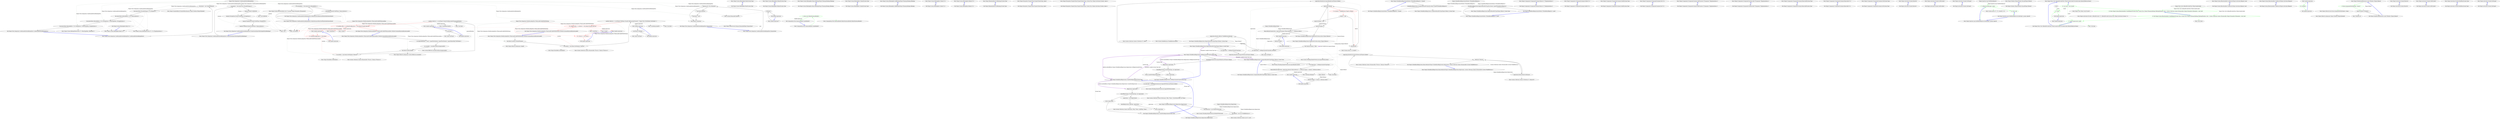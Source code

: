 digraph  {
n34 [label="Ninject.Tests.Integration.ConditionalAttributeBindingTests", span=""];
n0 [cluster="Ninject.Tests.Integration.ConditionalAttributeBindingTests.ConditionalAttributeBindingTests()", label="Entry Ninject.Tests.Integration.ConditionalAttributeBindingTests.ConditionalAttributeBindingTests()", span="75-75"];
n1 [cluster="Ninject.Tests.Integration.ConditionalAttributeBindingTests.ConditionalAttributeBindingTests()", label="this.kernel = new StandardKernel()", span="77-77"];
n2 [cluster="Ninject.Tests.Integration.ConditionalAttributeBindingTests.ConditionalAttributeBindingTests()", label="this.kernel.Bind<IVariableWeapon>().To<Hammer>()", span="78-78"];
n7 [cluster="Ninject.StandardKernel.StandardKernel(params Ninject.Modules.INinjectModule[])", label="Entry Ninject.StandardKernel.StandardKernel(params Ninject.Modules.INinjectModule[])", span="31-31"];
n3 [cluster="Ninject.Tests.Integration.ConditionalAttributeBindingTests.ConditionalAttributeBindingTests()", label="this.kernel.Bind<IAttackAbility>().To<UnknownAttack>()", span="79-79"];
n8 [cluster="Ninject.Syntax.IBindingRoot.Bind<T>()", label="Entry Ninject.Syntax.IBindingRoot.Bind<T>()", span="23-23"];
n9 [cluster="Ninject.Syntax.IBindingToSyntax<T1>.To<TImplementation>()", label="Entry Ninject.Syntax.IBindingToSyntax<T1>.To<TImplementation>()", span="31-31"];
n4 [cluster="Ninject.Tests.Integration.ConditionalAttributeBindingTests.ConditionalAttributeBindingTests()", label="this.kernel.Bind<IAttackAbility>().To<StrongAttack>().WhenTargetHas<StrongAttribute>()", span="80-80"];
n5 [cluster="Ninject.Tests.Integration.ConditionalAttributeBindingTests.ConditionalAttributeBindingTests()", label="this.kernel.Bind<IAttackAbility>().To<WeakAttack>().WhenTargetHas<WeakAttribute>()", span="81-81"];
n10 [cluster="Ninject.Syntax.IBindingWhenSyntax<T>.WhenTargetHas<TAttribute>()", label="Entry Ninject.Syntax.IBindingWhenSyntax<T>.WhenTargetHas<TAttribute>()", span="104-104"];
n6 [cluster="Ninject.Tests.Integration.ConditionalAttributeBindingTests.ConditionalAttributeBindingTests()", label="Exit Ninject.Tests.Integration.ConditionalAttributeBindingTests.ConditionalAttributeBindingTests()", span="75-75"];
n11 [cluster="Ninject.Tests.Integration.ConditionalAttributeBindingTests.DefaultInstanceIsResolvedWhenNoAttributesMatch()", label="Entry Ninject.Tests.Integration.ConditionalAttributeBindingTests.DefaultInstanceIsResolvedWhenNoAttributesMatch()", span="85-85"];
n12 [cluster="Ninject.Tests.Integration.ConditionalAttributeBindingTests.DefaultInstanceIsResolvedWhenNoAttributesMatch()", label="var attackAbility = this.kernel.Get<IAttackAbility>()", span="87-87"];
n13 [cluster="Ninject.Tests.Integration.ConditionalAttributeBindingTests.DefaultInstanceIsResolvedWhenNoAttributesMatch()", label="attackAbility.Should().BeOfType<UnknownAttack>()", span="88-88"];
n15 [cluster="Ninject.Syntax.IResolutionRoot.Get<T>(params Ninject.Parameters.IParameter[])", label="Entry Ninject.Syntax.IResolutionRoot.Get<T>(params Ninject.Parameters.IParameter[])", span="30-30"];
n14 [cluster="Ninject.Tests.Integration.ConditionalAttributeBindingTests.DefaultInstanceIsResolvedWhenNoAttributesMatch()", label="Exit Ninject.Tests.Integration.ConditionalAttributeBindingTests.DefaultInstanceIsResolvedWhenNoAttributesMatch()", span="85-85"];
n16 [cluster="Unk.Should", label="Entry Unk.Should", span=""];
n17 [cluster="Unk.>", label="Entry Unk.>", span=""];
n18 [cluster="Ninject.Tests.Integration.ConditionalAttributeBindingTests.PropertiesAreInjectMatchingAttributeBindings()", label="Entry Ninject.Tests.Integration.ConditionalAttributeBindingTests.PropertiesAreInjectMatchingAttributeBindings()", span="92-92"];
n19 [cluster="Ninject.Tests.Integration.ConditionalAttributeBindingTests.PropertiesAreInjectMatchingAttributeBindings()", label="var hammer = this.kernel.Get<IVariableWeapon>()", span="94-94"];
n20 [cluster="Ninject.Tests.Integration.ConditionalAttributeBindingTests.PropertiesAreInjectMatchingAttributeBindings()", label="hammer.Should().NotBeNull()", span="95-95"];
n21 [cluster="Ninject.Tests.Integration.ConditionalAttributeBindingTests.PropertiesAreInjectMatchingAttributeBindings()", label="hammer.StrongAttack.Should().BeOfType<StrongAttack>()", span="96-96"];
n22 [cluster="Ninject.Tests.Integration.ConditionalAttributeBindingTests.PropertiesAreInjectMatchingAttributeBindings()", label="hammer.WeakAttack.Should().BeOfType<WeakAttack>()", span="97-97"];
n23 [cluster="Ninject.Tests.Integration.ConditionalAttributeBindingTests.PropertiesAreInjectMatchingAttributeBindings()", label="hammer.WtfAttack.Should().BeOfType<UnknownAttack>()", span="98-98"];
n25 [cluster="Unk.NotBeNull", label="Entry Unk.NotBeNull", span=""];
n24 [cluster="Ninject.Tests.Integration.ConditionalAttributeBindingTests.PropertiesAreInjectMatchingAttributeBindings()", label="Exit Ninject.Tests.Integration.ConditionalAttributeBindingTests.PropertiesAreInjectMatchingAttributeBindings()", span="92-92"];
n26 [cluster="Ninject.Tests.Integration.ConditionalAttributeBindingTests.Dispose(bool)", label="Entry Ninject.Tests.Integration.ConditionalAttributeBindingTests.Dispose(bool)", span="101-101"];
n27 [cluster="Ninject.Tests.Integration.ConditionalAttributeBindingTests.Dispose(bool)", label="disposing && !this.IsDisposed", span="103-103"];
n30 [cluster="Ninject.Tests.Integration.ConditionalAttributeBindingTests.Dispose(bool)", label="base.Dispose( disposing )", span="108-108"];
n28 [cluster="Ninject.Tests.Integration.ConditionalAttributeBindingTests.Dispose(bool)", label="this.kernel.Dispose()", span="105-105"];
n29 [cluster="Ninject.Tests.Integration.ConditionalAttributeBindingTests.Dispose(bool)", label="this.kernel = null", span="106-106"];
n32 [cluster="System.IDisposable.Dispose()", label="Entry System.IDisposable.Dispose()", span="0-0"];
n31 [cluster="Ninject.Tests.Integration.ConditionalAttributeBindingTests.Dispose(bool)", label="Exit Ninject.Tests.Integration.ConditionalAttributeBindingTests.Dispose(bool)", span="101-101"];
n33 [cluster="Ninject.Infrastructure.Disposal.DisposableObject.Dispose(bool)", label="Entry Ninject.Infrastructure.Disposal.DisposableObject.Dispose(bool)", span="47-47"];
m0_1 [cluster="Ninject.Syntax.IBindingRoot.Bind<T>()", file="CachePruningTests.cs", label="Exit Ninject.Syntax.IBindingRoot.Bind<T>()", span="26-26"];
m0_2 [cluster="Ninject.Syntax.IBindingRoot.Bind(System.Type)", file="CachePruningTests.cs", label="Entry Ninject.Syntax.IBindingRoot.Bind(System.Type)", span="32-32"];
m0_3 [cluster="Ninject.Syntax.IBindingRoot.Bind(System.Type)", file="CachePruningTests.cs", label="Exit Ninject.Syntax.IBindingRoot.Bind(System.Type)", span="32-32"];
m0_10 [cluster="Ninject.Syntax.IBindingRoot.Rebind(System.Type)", file="CachePruningTests.cs", label="Entry Ninject.Syntax.IBindingRoot.Rebind(System.Type)", span="56-56"];
m0_11 [cluster="Ninject.Syntax.IBindingRoot.Rebind(System.Type)", file="CachePruningTests.cs", label="Exit Ninject.Syntax.IBindingRoot.Rebind(System.Type)", span="56-56"];
m0_14 [cluster="Ninject.Syntax.IBindingRoot.RemoveBinding(Ninject.Planning.Bindings.IBinding)", file="CachePruningTests.cs", label="Entry Ninject.Syntax.IBindingRoot.RemoveBinding(Ninject.Planning.Bindings.IBinding)", span="68-68"];
m0_15 [cluster="Ninject.Syntax.IBindingRoot.RemoveBinding(Ninject.Planning.Bindings.IBinding)", file="CachePruningTests.cs", label="Exit Ninject.Syntax.IBindingRoot.RemoveBinding(Ninject.Planning.Bindings.IBinding)", span="68-68"];
m0_6 [cluster="Ninject.Syntax.IBindingRoot.Unbind(System.Type)", file="CachePruningTests.cs", label="Entry Ninject.Syntax.IBindingRoot.Unbind(System.Type)", span="44-44"];
m0_7 [cluster="Ninject.Syntax.IBindingRoot.Unbind(System.Type)", file="CachePruningTests.cs", label="Exit Ninject.Syntax.IBindingRoot.Unbind(System.Type)", span="44-44"];
m0_12 [cluster="Ninject.Syntax.IBindingRoot.AddBinding(Ninject.Planning.Bindings.IBinding)", file="CachePruningTests.cs", label="Entry Ninject.Syntax.IBindingRoot.AddBinding(Ninject.Planning.Bindings.IBinding)", span="62-62"];
m0_13 [cluster="Ninject.Syntax.IBindingRoot.AddBinding(Ninject.Planning.Bindings.IBinding)", file="CachePruningTests.cs", label="Exit Ninject.Syntax.IBindingRoot.AddBinding(Ninject.Planning.Bindings.IBinding)", span="62-62"];
m0_4 [cluster="Ninject.Syntax.IBindingRoot.Unbind<T>()", file="CachePruningTests.cs", label="Entry Ninject.Syntax.IBindingRoot.Unbind<T>()", span="38-38"];
m0_5 [cluster="Ninject.Syntax.IBindingRoot.Unbind<T>()", file="CachePruningTests.cs", label="Exit Ninject.Syntax.IBindingRoot.Unbind<T>()", span="38-38"];
m0_8 [cluster="Ninject.Syntax.IBindingRoot.Rebind<T>()", file="CachePruningTests.cs", label="Entry Ninject.Syntax.IBindingRoot.Rebind<T>()", span="50-50"];
m0_9 [cluster="Ninject.Syntax.IBindingRoot.Rebind<T>()", file="CachePruningTests.cs", label="Exit Ninject.Syntax.IBindingRoot.Rebind<T>()", span="50-50"];
m1_0 [cluster="Ninject.IReadonlyKernel.GetBindings(System.Type)", file="CompiledModuleLoaderPlugin.cs", label="Entry Ninject.IReadonlyKernel.GetBindings(System.Type)", span="19-19"];
m1_1 [cluster="Ninject.IReadonlyKernel.GetBindings(System.Type)", file="CompiledModuleLoaderPlugin.cs", label="Exit Ninject.IReadonlyKernel.GetBindings(System.Type)", span="19-19"];
m2_0 [cluster="Ninject.Parameters.PropertyValue.PropertyValue(string, object)", file="ComponentContainer.cs", label="Entry Ninject.Parameters.PropertyValue.PropertyValue(string, object)", span="26-26"];
m2_1 [cluster="Ninject.Parameters.PropertyValue.PropertyValue(string, object)", file="ComponentContainer.cs", label="Exit Ninject.Parameters.PropertyValue.PropertyValue(string, object)", span="26-26"];
m2_2 [cluster="Ninject.Parameters.PropertyValue.PropertyValue(string, System.Func<Ninject.Activation.IContext, object>)", file="ComponentContainer.cs", label="Entry Ninject.Parameters.PropertyValue.PropertyValue(string, System.Func<Ninject.Activation.IContext, object>)", span="33-33"];
m2_3 [cluster="Ninject.Parameters.PropertyValue.PropertyValue(string, System.Func<Ninject.Activation.IContext, object>)", file="ComponentContainer.cs", label="Exit Ninject.Parameters.PropertyValue.PropertyValue(string, System.Func<Ninject.Activation.IContext, object>)", span="33-33"];
m4_8 [cluster="System.Collections.Generic.ICollection<T>.Add(T)", file="GlobalKernelRegistration.cs", label="Entry System.Collections.Generic.ICollection<T>.Add(T)", span="0-0"];
m4_66 [cluster="System.Collections.Generic.List<T>.List()", file="GlobalKernelRegistration.cs", label="Entry System.Collections.Generic.List<T>.List()", span="0-0"];
m4_30 [cluster="object.GetType()", file="GlobalKernelRegistration.cs", label="Entry object.GetType()", span="0-0"];
m4_36 [cluster="Ninject.GlobalKernelRegistration.RemoveKernels(Ninject.GlobalKernelRegistration.Registration, System.Collections.Generic.IEnumerable<System.WeakReference>)", file="GlobalKernelRegistration.cs", label="Entry Ninject.GlobalKernelRegistration.RemoveKernels(Ninject.GlobalKernelRegistration.Registration, System.Collections.Generic.IEnumerable<System.WeakReference>)", span="93-93"];
m4_37 [cluster="Ninject.GlobalKernelRegistration.RemoveKernels(Ninject.GlobalKernelRegistration.Registration, System.Collections.Generic.IEnumerable<System.WeakReference>)", file="GlobalKernelRegistration.cs", label="registration.KernelLock.AcquireWriterLock(Timeout.Infinite)", span="95-95"];
m4_38 [cluster="Ninject.GlobalKernelRegistration.RemoveKernels(Ninject.GlobalKernelRegistration.Registration, System.Collections.Generic.IEnumerable<System.WeakReference>)", file="GlobalKernelRegistration.cs", label="references.ToArray()", span="98-98"];
m4_39 [cluster="Ninject.GlobalKernelRegistration.RemoveKernels(Ninject.GlobalKernelRegistration.Registration, System.Collections.Generic.IEnumerable<System.WeakReference>)", file="GlobalKernelRegistration.cs", label="registration.Kernels.Remove(reference)", span="100-100"];
m4_40 [cluster="Ninject.GlobalKernelRegistration.RemoveKernels(Ninject.GlobalKernelRegistration.Registration, System.Collections.Generic.IEnumerable<System.WeakReference>)", file="GlobalKernelRegistration.cs", label="Exit Ninject.GlobalKernelRegistration.RemoveKernels(Ninject.GlobalKernelRegistration.Registration, System.Collections.Generic.IEnumerable<System.WeakReference>)", span="93-93"];
m4_0 [cluster="Ninject.GlobalKernelRegistration.RegisterKernelForType(Ninject.IKernel, System.Type)", file="GlobalKernelRegistration.cs", label="Entry Ninject.GlobalKernelRegistration.RegisterKernelForType(Ninject.IKernel, System.Type)", span="37-37"];
m4_1 [cluster="Ninject.GlobalKernelRegistration.RegisterKernelForType(Ninject.IKernel, System.Type)", file="GlobalKernelRegistration.cs", label="var registration = GetRegistrationForType(type)", span="39-39"];
m4_3 [cluster="Ninject.GlobalKernelRegistration.RegisterKernelForType(Ninject.IKernel, System.Type)", file="GlobalKernelRegistration.cs", label="registration.Kernels.Add(new WeakReference(kernel))", span="43-43"];
m4_2 [cluster="Ninject.GlobalKernelRegistration.RegisterKernelForType(Ninject.IKernel, System.Type)", file="GlobalKernelRegistration.cs", label="registration.KernelLock.AcquireWriterLock(Timeout.Infinite)", span="40-40"];
m4_4 [cluster="Ninject.GlobalKernelRegistration.RegisterKernelForType(Ninject.IKernel, System.Type)", file="GlobalKernelRegistration.cs", label="Exit Ninject.GlobalKernelRegistration.RegisterKernelForType(Ninject.IKernel, System.Type)", span="37-37"];
m4_50 [cluster="Ninject.GlobalKernelRegistration.CreateNewRegistration(System.Type)", file="GlobalKernelRegistration.cs", label="Entry Ninject.GlobalKernelRegistration.CreateNewRegistration(System.Type)", span="128-128"];
m4_51 [cluster="Ninject.GlobalKernelRegistration.CreateNewRegistration(System.Type)", file="GlobalKernelRegistration.cs", label="var lockCookie = kernelRegistrationsLock.UpgradeToWriterLock(Timeout.Infinite)", span="130-130"];
m4_53 [cluster="Ninject.GlobalKernelRegistration.CreateNewRegistration(System.Type)", file="GlobalKernelRegistration.cs", label="kernelRegistrations.TryGetValue(type, out registration)", span="134-134"];
m4_56 [cluster="Ninject.GlobalKernelRegistration.CreateNewRegistration(System.Type)", file="GlobalKernelRegistration.cs", label="kernelRegistrations.Add(type, registration)", span="140-140"];
m4_52 [cluster="Ninject.GlobalKernelRegistration.CreateNewRegistration(System.Type)", file="GlobalKernelRegistration.cs", label="Registration registration", span="133-133"];
m4_54 [cluster="Ninject.GlobalKernelRegistration.CreateNewRegistration(System.Type)", file="GlobalKernelRegistration.cs", label="return registration;", span="136-136"];
m4_55 [cluster="Ninject.GlobalKernelRegistration.CreateNewRegistration(System.Type)", file="GlobalKernelRegistration.cs", label="registration = new Registration()", span="139-139"];
m4_57 [cluster="Ninject.GlobalKernelRegistration.CreateNewRegistration(System.Type)", file="GlobalKernelRegistration.cs", label="return registration;", span="141-141"];
m4_58 [cluster="Ninject.GlobalKernelRegistration.CreateNewRegistration(System.Type)", file="GlobalKernelRegistration.cs", label="Exit Ninject.GlobalKernelRegistration.CreateNewRegistration(System.Type)", span="128-128"];
m4_31 [cluster="System.Threading.ReaderWriterLock.AcquireReaderLock(int)", file="GlobalKernelRegistration.cs", label="Entry System.Threading.ReaderWriterLock.AcquireReaderLock(int)", span="0-0"];
m4_9 [cluster="Ninject.GlobalKernelRegistration.UnregisterKernelForType(Ninject.IKernel, System.Type)", file="GlobalKernelRegistration.cs", label="Entry Ninject.GlobalKernelRegistration.UnregisterKernelForType(Ninject.IKernel, System.Type)", span="51-51"];
m4_10 [cluster="Ninject.GlobalKernelRegistration.UnregisterKernelForType(Ninject.IKernel, System.Type)", file="GlobalKernelRegistration.cs", label="var registration = GetRegistrationForType(type)", span="53-53"];
m4_11 [cluster="Ninject.GlobalKernelRegistration.UnregisterKernelForType(Ninject.IKernel, System.Type)", file="GlobalKernelRegistration.cs", label="RemoveKernels(registration, registration.Kernels.Where(reference => reference.Target == kernel || !reference.IsAlive))", span="54-54"];
m4_12 [cluster="Ninject.GlobalKernelRegistration.UnregisterKernelForType(Ninject.IKernel, System.Type)", file="GlobalKernelRegistration.cs", label="Exit Ninject.GlobalKernelRegistration.UnregisterKernelForType(Ninject.IKernel, System.Type)", span="51-51"];
m4_59 [cluster="System.Threading.ReaderWriterLock.UpgradeToWriterLock(int)", file="GlobalKernelRegistration.cs", label="Entry System.Threading.ReaderWriterLock.UpgradeToWriterLock(int)", span="0-0"];
m4_32 [cluster="System.Action<T>.Invoke(T)", file="GlobalKernelRegistration.cs", label="Entry System.Action<T>.Invoke(T)", span="0-0"];
m4_13 [cluster="Unk.Where", file="GlobalKernelRegistration.cs", label="Entry Unk.Where", span=""];
m4_60 [cluster="Ninject.GlobalKernelRegistration.Registration.Registration()", file="GlobalKernelRegistration.cs", label="Entry Ninject.GlobalKernelRegistration.Registration.Registration()", span="151-151"];
m4_62 [cluster="Ninject.GlobalKernelRegistration.Registration.Registration()", file="GlobalKernelRegistration.cs", label="this.KernelLock = new ReaderWriterLock()", span="153-153"];
m4_63 [cluster="Ninject.GlobalKernelRegistration.Registration.Registration()", file="GlobalKernelRegistration.cs", label="this.Kernels = new List<WeakReference>()", span="154-154"];
m4_64 [cluster="Ninject.GlobalKernelRegistration.Registration.Registration()", file="GlobalKernelRegistration.cs", label="Exit Ninject.GlobalKernelRegistration.Registration.Registration()", span="151-151"];
m4_14 [cluster="Unk.RemoveKernels", file="GlobalKernelRegistration.cs", label="Entry Unk.RemoveKernels", span=""];
m4_5 [cluster="Ninject.GlobalKernelRegistration.GetRegistrationForType(System.Type)", file="GlobalKernelRegistration.cs", label="Entry Ninject.GlobalKernelRegistration.GetRegistrationForType(System.Type)", span="109-109"];
m4_43 [cluster="Ninject.GlobalKernelRegistration.GetRegistrationForType(System.Type)", file="GlobalKernelRegistration.cs", label="kernelRegistrationsLock.AcquireReaderLock(Timeout.Infinite)", span="111-111"];
m4_45 [cluster="Ninject.GlobalKernelRegistration.GetRegistrationForType(System.Type)", file="GlobalKernelRegistration.cs", label="kernelRegistrations.TryGetValue(type, out registration)", span="115-115"];
m4_47 [cluster="Ninject.GlobalKernelRegistration.GetRegistrationForType(System.Type)", file="GlobalKernelRegistration.cs", label="return CreateNewRegistration(type);", span="120-120"];
m4_44 [cluster="Ninject.GlobalKernelRegistration.GetRegistrationForType(System.Type)", file="GlobalKernelRegistration.cs", label="Registration registration", span="114-114"];
m4_46 [cluster="Ninject.GlobalKernelRegistration.GetRegistrationForType(System.Type)", file="GlobalKernelRegistration.cs", label="return registration;", span="117-117"];
m4_48 [cluster="Ninject.GlobalKernelRegistration.GetRegistrationForType(System.Type)", file="GlobalKernelRegistration.cs", label="Exit Ninject.GlobalKernelRegistration.GetRegistrationForType(System.Type)", span="109-109"];
m4_33 [cluster="lambda expression", file="GlobalKernelRegistration.cs", label="Entry lambda expression", span="89-89"];
m4_16 [cluster="lambda expression", file="GlobalKernelRegistration.cs", label="reference.Target == kernel || !reference.IsAlive", span="54-54"];
m4_15 [cluster="lambda expression", file="GlobalKernelRegistration.cs", label="Entry lambda expression", span="54-54"];
m4_17 [cluster="lambda expression", file="GlobalKernelRegistration.cs", label="Exit lambda expression", span="54-54"];
m4_34 [cluster="lambda expression", file="GlobalKernelRegistration.cs", label="!reference.IsAlive", span="89-89"];
m4_35 [cluster="lambda expression", file="GlobalKernelRegistration.cs", label="Exit lambda expression", span="89-89"];
m4_49 [cluster="System.Collections.Generic.IDictionary<TKey, TValue>.TryGetValue(TKey, out TValue)", file="GlobalKernelRegistration.cs", label="Entry System.Collections.Generic.IDictionary<TKey, TValue>.TryGetValue(TKey, out TValue)", span="0-0"];
m4_42 [cluster="System.Collections.Generic.ICollection<T>.Remove(T)", file="GlobalKernelRegistration.cs", label="Entry System.Collections.Generic.ICollection<T>.Remove(T)", span="0-0"];
m4_7 [cluster="System.WeakReference.WeakReference(object)", file="GlobalKernelRegistration.cs", label="Entry System.WeakReference.WeakReference(object)", span="0-0"];
m4_65 [cluster="System.Threading.ReaderWriterLock.ReaderWriterLock()", file="GlobalKernelRegistration.cs", label="Entry System.Threading.ReaderWriterLock.ReaderWriterLock()", span="0-0"];
m4_18 [cluster="Ninject.GlobalKernelRegistration.MapKernels(System.Action<Ninject.IKernel>)", file="GlobalKernelRegistration.cs", label="Entry Ninject.GlobalKernelRegistration.MapKernels(System.Action<Ninject.IKernel>)", span="61-61"];
m4_19 [cluster="Ninject.GlobalKernelRegistration.MapKernels(System.Action<Ninject.IKernel>)", file="GlobalKernelRegistration.cs", label="bool requiresCleanup = false", span="63-63"];
m4_25 [cluster="Ninject.GlobalKernelRegistration.MapKernels(System.Action<Ninject.IKernel>)", file="GlobalKernelRegistration.cs", label="action(kernel)", span="74-74"];
m4_20 [cluster="Ninject.GlobalKernelRegistration.MapKernels(System.Action<Ninject.IKernel>)", file="GlobalKernelRegistration.cs", label="var registration = GetRegistrationForType(this.GetType())", span="64-64"];
m4_27 [cluster="Ninject.GlobalKernelRegistration.MapKernels(System.Action<Ninject.IKernel>)", file="GlobalKernelRegistration.cs", label=requiresCleanup, span="87-87"];
m4_21 [cluster="Ninject.GlobalKernelRegistration.MapKernels(System.Action<Ninject.IKernel>)", file="GlobalKernelRegistration.cs", label="registration.KernelLock.AcquireReaderLock(Timeout.Infinite)", span="65-65"];
m4_22 [cluster="Ninject.GlobalKernelRegistration.MapKernels(System.Action<Ninject.IKernel>)", file="GlobalKernelRegistration.cs", label="registration.Kernels", span="69-69"];
m4_28 [cluster="Ninject.GlobalKernelRegistration.MapKernels(System.Action<Ninject.IKernel>)", file="GlobalKernelRegistration.cs", label="RemoveKernels(registration, registration.Kernels.Where(reference => !reference.IsAlive))", span="89-89"];
m4_23 [cluster="Ninject.GlobalKernelRegistration.MapKernels(System.Action<Ninject.IKernel>)", color=red, community=0, file="GlobalKernelRegistration.cs", label="6: var kernel = weakReference.Target as IKernel", span="71-71"];
m4_24 [cluster="Ninject.GlobalKernelRegistration.MapKernels(System.Action<Ninject.IKernel>)", file="GlobalKernelRegistration.cs", label="kernel != null", span="72-72"];
m4_26 [cluster="Ninject.GlobalKernelRegistration.MapKernels(System.Action<Ninject.IKernel>)", file="GlobalKernelRegistration.cs", label="requiresCleanup = true", span="78-78"];
m4_29 [cluster="Ninject.GlobalKernelRegistration.MapKernels(System.Action<Ninject.IKernel>)", file="GlobalKernelRegistration.cs", label="Exit Ninject.GlobalKernelRegistration.MapKernels(System.Action<Ninject.IKernel>)", span="61-61"];
m4_61 [cluster="System.Collections.Generic.IDictionary<TKey, TValue>.Add(TKey, TValue)", file="GlobalKernelRegistration.cs", label="Entry System.Collections.Generic.IDictionary<TKey, TValue>.Add(TKey, TValue)", span="0-0"];
m4_41 [cluster="System.Collections.Generic.IEnumerable<TSource>.ToArray<TSource>()", file="GlobalKernelRegistration.cs", label="Entry System.Collections.Generic.IEnumerable<TSource>.ToArray<TSource>()", span="0-0"];
m4_6 [cluster="System.Threading.ReaderWriterLock.AcquireWriterLock(int)", file="GlobalKernelRegistration.cs", label="Entry System.Threading.ReaderWriterLock.AcquireWriterLock(int)", span="0-0"];
m4_67 [file="GlobalKernelRegistration.cs", label="Ninject.IKernel", span=""];
m4_68 [file="GlobalKernelRegistration.cs", label="Ninject.GlobalKernelRegistration", span=""];
m4_69 [file="GlobalKernelRegistration.cs", label="Ninject.GlobalKernelRegistration.Registration", span=""];
m5_4 [cluster="Ninject.GlobalKernelRegistrationModule<TGlobalKernelRegistry>.Unload()", file="GlobalKernelRegistrationModule.cs", label="Entry Ninject.GlobalKernelRegistrationModule<TGlobalKernelRegistry>.Unload()", span="45-45"];
m5_5 [cluster="Ninject.GlobalKernelRegistrationModule<TGlobalKernelRegistry>.Unload()", file="GlobalKernelRegistrationModule.cs", label="GlobalKernelRegistration.UnregisterKernelForType(this.Kernel, typeof(TGlobalKernelRegistry))", span="47-47"];
m5_6 [cluster="Ninject.GlobalKernelRegistrationModule<TGlobalKernelRegistry>.Unload()", file="GlobalKernelRegistrationModule.cs", label="Exit Ninject.GlobalKernelRegistrationModule<TGlobalKernelRegistry>.Unload()", span="45-45"];
m5_3 [cluster="Ninject.GlobalKernelRegistration.RegisterKernelForType(Ninject.IKernel, System.Type)", file="GlobalKernelRegistrationModule.cs", label="Entry Ninject.GlobalKernelRegistration.RegisterKernelForType(Ninject.IKernel, System.Type)", span="37-37"];
m5_7 [cluster="Ninject.GlobalKernelRegistration.UnregisterKernelForType(Ninject.IKernel, System.Type)", file="GlobalKernelRegistrationModule.cs", label="Entry Ninject.GlobalKernelRegistration.UnregisterKernelForType(Ninject.IKernel, System.Type)", span="51-51"];
m5_0 [cluster="Ninject.GlobalKernelRegistrationModule<TGlobalKernelRegistry>.Load()", file="GlobalKernelRegistrationModule.cs", label="Entry Ninject.GlobalKernelRegistrationModule<TGlobalKernelRegistry>.Load()", span="37-37"];
m5_1 [cluster="Ninject.GlobalKernelRegistrationModule<TGlobalKernelRegistry>.Load()", file="GlobalKernelRegistrationModule.cs", label="GlobalKernelRegistration.RegisterKernelForType(this.Kernel, typeof(TGlobalKernelRegistry))", span="39-39"];
m5_2 [cluster="Ninject.GlobalKernelRegistrationModule<TGlobalKernelRegistry>.Load()", file="GlobalKernelRegistrationModule.cs", label="Exit Ninject.GlobalKernelRegistrationModule<TGlobalKernelRegistry>.Load()", span="37-37"];
m5_8 [file="GlobalKernelRegistrationModule.cs", label="Ninject.GlobalKernelRegistrationModule<TGlobalKernelRegistry>", span=""];
m6_6 [cluster="Ninject.Components.IComponentContainer.Remove<T, TImplementation>()", file="IComponentContainer.cs", label="Entry Ninject.Components.IComponentContainer.Remove<T, TImplementation>()", span="52-52"];
m6_7 [cluster="Ninject.Components.IComponentContainer.Remove<T, TImplementation>()", file="IComponentContainer.cs", label="Exit Ninject.Components.IComponentContainer.Remove<T, TImplementation>()", span="52-52"];
m6_10 [cluster="Ninject.Components.IComponentContainer.GetAll<T>()", file="IComponentContainer.cs", label="Entry Ninject.Components.IComponentContainer.GetAll<T>()", span="66-66"];
m6_11 [cluster="Ninject.Components.IComponentContainer.GetAll<T>()", file="IComponentContainer.cs", label="Exit Ninject.Components.IComponentContainer.GetAll<T>()", span="66-66"];
m6_14 [cluster="Ninject.Components.IComponentContainer.GetAll(System.Type)", file="IComponentContainer.cs", label="Entry Ninject.Components.IComponentContainer.GetAll(System.Type)", span="80-80"];
m6_15 [cluster="Ninject.Components.IComponentContainer.GetAll(System.Type)", file="IComponentContainer.cs", label="Exit Ninject.Components.IComponentContainer.GetAll(System.Type)", span="80-80"];
m6_8 [cluster="Ninject.Components.IComponentContainer.Get<T>()", file="IComponentContainer.cs", label="Entry Ninject.Components.IComponentContainer.Get<T>()", span="59-59"];
m6_9 [cluster="Ninject.Components.IComponentContainer.Get<T>()", file="IComponentContainer.cs", label="Exit Ninject.Components.IComponentContainer.Get<T>()", span="59-59"];
m6_16 [cluster="Ninject.Components.IComponentContainer.AddTransient<TComponent, TImplementation>()", file="IComponentContainer.cs", label="Entry Ninject.Components.IComponentContainer.AddTransient<TComponent, TImplementation>()", span="87-87"];
m6_17 [cluster="Ninject.Components.IComponentContainer.AddTransient<TComponent, TImplementation>()", file="IComponentContainer.cs", label="Exit Ninject.Components.IComponentContainer.AddTransient<TComponent, TImplementation>()", span="87-87"];
m6_0 [cluster="Ninject.Components.IComponentContainer.Add<TComponent, TImplementation>()", file="IComponentContainer.cs", label="Entry Ninject.Components.IComponentContainer.Add<TComponent, TImplementation>()", span="31-31"];
m6_1 [cluster="Ninject.Components.IComponentContainer.Add<TComponent, TImplementation>()", file="IComponentContainer.cs", label="Exit Ninject.Components.IComponentContainer.Add<TComponent, TImplementation>()", span="31-31"];
m6_4 [cluster="Ninject.Components.IComponentContainer.RemoveAll(System.Type)", file="IComponentContainer.cs", label="Entry Ninject.Components.IComponentContainer.RemoveAll(System.Type)", span="45-45"];
m6_5 [cluster="Ninject.Components.IComponentContainer.RemoveAll(System.Type)", file="IComponentContainer.cs", label="Exit Ninject.Components.IComponentContainer.RemoveAll(System.Type)", span="45-45"];
m6_2 [cluster="Ninject.Components.IComponentContainer.RemoveAll<T>()", file="IComponentContainer.cs", label="Entry Ninject.Components.IComponentContainer.RemoveAll<T>()", span="39-39"];
m6_3 [cluster="Ninject.Components.IComponentContainer.RemoveAll<T>()", file="IComponentContainer.cs", label="Exit Ninject.Components.IComponentContainer.RemoveAll<T>()", span="39-39"];
m6_12 [cluster="Ninject.Components.IComponentContainer.Get(System.Type)", file="IComponentContainer.cs", label="Entry Ninject.Components.IComponentContainer.Get(System.Type)", span="73-73"];
m6_13 [cluster="Ninject.Components.IComponentContainer.Get(System.Type)", file="IComponentContainer.cs", label="Exit Ninject.Components.IComponentContainer.Get(System.Type)", span="73-73"];
m7_4 [cluster="Ninject.Activation.IContext.Resolve()", file="IContext.cs", label="Entry Ninject.Activation.IContext.Resolve()", span="75-75"];
m7_5 [cluster="Ninject.Activation.IContext.Resolve()", file="IContext.cs", label="Exit Ninject.Activation.IContext.Resolve()", span="75-75"];
m7_0 [cluster="Ninject.Activation.IContext.GetProvider()", file="IContext.cs", label="Entry Ninject.Activation.IContext.GetProvider()", span="63-63"];
m7_1 [cluster="Ninject.Activation.IContext.GetProvider()", file="IContext.cs", label="Exit Ninject.Activation.IContext.GetProvider()", span="63-63"];
m7_2 [cluster="Ninject.Activation.IContext.GetScope()", file="IContext.cs", label="Entry Ninject.Activation.IContext.GetScope()", span="69-69"];
m7_3 [cluster="Ninject.Activation.IContext.GetScope()", file="IContext.cs", label="Exit Ninject.Activation.IContext.GetScope()", span="69-69"];
m12_6 [cluster="System.Action<T1, T2>.Invoke(T1, T2)", file="INinjectModule.cs", label="Entry System.Action<T1, T2>.Invoke(T1, T2)", span="0-0"];
m12_0 [cluster="Ninject.Modules.INinjectModule.OnLoad(Ninject.IKernel)", file="INinjectModule.cs", label="Entry Ninject.Modules.INinjectModule.OnLoad(Ninject.IKernel)", span="31-31"];
m12_1 [cluster="Ninject.Modules.INinjectModule.OnLoad(Ninject.IKernel)", file="INinjectModule.cs", label="Exit Ninject.Modules.INinjectModule.OnLoad(Ninject.IKernel)", span="31-31"];
m12_2 [cluster="Ninject.Injection.Linq.VoidMethodInjector.Invoke(object, params object[])", file="INinjectModule.cs", label="Entry Ninject.Injection.Linq.VoidMethodInjector.Invoke(object, params object[])", span="40-40"];
m12_3 [cluster="Ninject.Injection.Linq.VoidMethodInjector.Invoke(object, params object[])", color=green, community=0, file="INinjectModule.cs", label="17: Callback.Invoke(target, values)", span="42-42"];
m12_4 [cluster="Ninject.Injection.Linq.VoidMethodInjector.Invoke(object, params object[])", color=green, community=0, file="INinjectModule.cs", label="23: return null;", span="43-43"];
m12_5 [cluster="Ninject.Injection.Linq.VoidMethodInjector.Invoke(object, params object[])", file="INinjectModule.cs", label="Exit Ninject.Injection.Linq.VoidMethodInjector.Invoke(object, params object[])", span="40-40"];
m12_7 [file="INinjectModule.cs", label="Ninject.Injection.Linq.VoidMethodInjector", span=""];
m14_4 [cluster="Ninject.Tests.Unit.CallbackProviderTests.WhenCreateIsCalled.ProviderInvokesCallbackToRetrieveValue()", file="IResolutionRoot.cs", label="Entry Ninject.Tests.Unit.CallbackProviderTests.WhenCreateIsCalled.ProviderInvokesCallbackToRetrieveValue()", span="23-23"];
m14_5 [cluster="Ninject.Tests.Unit.CallbackProviderTests.WhenCreateIsCalled.ProviderInvokesCallbackToRetrieveValue()", color=green, community=0, file="IResolutionRoot.cs", label="15: var sword = new Sword()", span="25-25"];
m14_8 [cluster="Ninject.Tests.Unit.CallbackProviderTests.WhenCreateIsCalled.ProviderInvokesCallbackToRetrieveValue()", color=green, community=0, file="IResolutionRoot.cs", label="12: Assert.Same(sword, result)", span="28-28"];
m14_9 [cluster="Ninject.Tests.Unit.CallbackProviderTests.WhenCreateIsCalled.ProviderInvokesCallbackToRetrieveValue()", file="IResolutionRoot.cs", label="Exit Ninject.Tests.Unit.CallbackProviderTests.WhenCreateIsCalled.ProviderInvokesCallbackToRetrieveValue()", span="23-23"];
m14_2 [cluster="Ninject.Syntax.IResolutionRoot.CanResolve(Ninject.Activation.IRequest, bool)", file="IResolutionRoot.cs", label="Entry Ninject.Syntax.IResolutionRoot.CanResolve(Ninject.Activation.IRequest, bool)", span="39-39"];
m14_3 [cluster="Ninject.Syntax.IResolutionRoot.CanResolve(Ninject.Activation.IRequest, bool)", file="IResolutionRoot.cs", label="Exit Ninject.Syntax.IResolutionRoot.CanResolve(Ninject.Activation.IRequest, bool)", span="39-39"];
m14_6 [cluster="Ninject.Syntax.IResolutionRoot.CreateRequest(System.Type, System.Func<Ninject.Planning.Bindings.IBindingMetadata, bool>, System.Collections.Generic.IEnumerable<Ninject.Parameters.IParameter>, bool, bool)", color=green, community=0, file="IResolutionRoot.cs", label="10: Entry Ninject.Syntax.IResolutionRoot.CreateRequest(System.Type, System.Func<Ninject.Planning.Bindings.IBindingMetadata, bool>, System.Collections.Generic.IEnumerable<Ninject.Parameters.IParameter>, bool, bool)", span="58-58"];
m14_7 [cluster="Ninject.Syntax.IResolutionRoot.CreateRequest(System.Type, System.Func<Ninject.Planning.Bindings.IBindingMetadata, bool>, System.Collections.Generic.IEnumerable<Ninject.Parameters.IParameter>, bool, bool)", color=green, community=0, file="IResolutionRoot.cs", label="10: Exit Ninject.Syntax.IResolutionRoot.CreateRequest(System.Type, System.Func<Ninject.Planning.Bindings.IBindingMetadata, bool>, System.Collections.Generic.IEnumerable<Ninject.Parameters.IParameter>, bool, bool)", span="58-58"];
m14_13 [cluster="Unk.Same", file="IResolutionRoot.cs", label="Entry Unk.Same", span=""];
m14_0 [cluster="Ninject.Syntax.IResolutionRoot.CanResolve(Ninject.Activation.IRequest)", file="IResolutionRoot.cs", label="Entry Ninject.Syntax.IResolutionRoot.CanResolve(Ninject.Activation.IRequest)", span="29-29"];
m14_1 [cluster="Ninject.Syntax.IResolutionRoot.CanResolve(Ninject.Activation.IRequest)", file="IResolutionRoot.cs", label="Exit Ninject.Syntax.IResolutionRoot.CanResolve(Ninject.Activation.IRequest)", span="29-29"];
m14_12 [cluster="Unk.Create", file="IResolutionRoot.cs", label="Entry Unk.Create", span=""];
m14_11 [cluster="Ninject.Activation.Providers.CallbackProvider<T>.CallbackProvider(System.Func<Ninject.Activation.IContext, T>)", file="IResolutionRoot.cs", label="Entry Ninject.Activation.Providers.CallbackProvider<T>.CallbackProvider(System.Func<Ninject.Activation.IContext, T>)", span="37-37"];
m14_14 [cluster="lambda expression", file="IResolutionRoot.cs", label="Entry lambda expression", span="26-26"];
m14_15 [cluster="lambda expression", color=green, community=0, file="IResolutionRoot.cs", label="12: sword", span="26-26"];
m14_16 [cluster="lambda expression", file="IResolutionRoot.cs", label="Exit lambda expression", span="26-26"];
m14_10 [cluster="Ninject.Tests.Fakes.Sword.Sword()", file="IResolutionRoot.cs", label="Entry Ninject.Tests.Fakes.Sword.Sword()", span="4-4"];
m14_18 [file="IResolutionRoot.cs", label="Ninject.Tests.Unit.CallbackProviderTests.WhenCreateIsCalled", span=""];
m14_19 [file="IResolutionRoot.cs", label=sword, span=""];
m16_3 [cluster="lambda expression", file="ModuleLoader.cs", label="Entry lambda expression", span="29-29"];
m16_4 [cluster="lambda expression", color=green, community=0, file="ModuleLoader.cs", label="20: ctx.Kernel", span="29-29"];
m16_5 [cluster="lambda expression", file="ModuleLoader.cs", label="Exit lambda expression", span="29-29"];
m17_0 [cluster="Ninject.ModuleLoadExtensions.Load<TModule>(Ninject.IKernel)", file="ModuleLoadExtensions.cs", label="Entry Ninject.ModuleLoadExtensions.Load<TModule>(Ninject.IKernel)", span="28-28"];
m17_1 [cluster="Ninject.ModuleLoadExtensions.Load<TModule>(Ninject.IKernel)", color=green, community=0, file="ModuleLoadExtensions.cs", label="6: Ensure.ArgumentNotNull(kernel, ''kernel'')", span="31-31"];
m17_2 [cluster="Ninject.ModuleLoadExtensions.Load<TModule>(Ninject.IKernel)", file="ModuleLoadExtensions.cs", label="kernel.Load(new TModule())", span="32-32"];
m17_3 [cluster="Ninject.ModuleLoadExtensions.Load<TModule>(Ninject.IKernel)", file="ModuleLoadExtensions.cs", label="Exit Ninject.ModuleLoadExtensions.Load<TModule>(Ninject.IKernel)", span="28-28"];
m17_4 [cluster="Ninject.Infrastructure.Ensure.ArgumentNotNull(object, string)", file="ModuleLoadExtensions.cs", label="Entry Ninject.Infrastructure.Ensure.ArgumentNotNull(object, string)", span="17-17"];
m17_6 [cluster="Ninject.IKernel.Load(params Ninject.Modules.INinjectModule[])", file="ModuleLoadExtensions.cs", label="Entry Ninject.IKernel.Load(params Ninject.Modules.INinjectModule[])", span="40-40"];
m17_5 [cluster="TModule.cstr", file="ModuleLoadExtensions.cs", label="Entry TModule.cstr", span=""];
m18_4 [cluster="Ninject.Activation.IContext.Resolve()", file="NinjectModule.cs", label="Entry Ninject.Activation.IContext.Resolve()", span="87-87"];
m18_5 [cluster="Ninject.Activation.IContext.Resolve()", file="NinjectModule.cs", label="Exit Ninject.Activation.IContext.Resolve()", span="87-87"];
m18_0 [cluster="Ninject.Activation.IContext.GetProvider()", file="NinjectModule.cs", label="Entry Ninject.Activation.IContext.GetProvider()", span="75-75"];
m18_1 [cluster="Ninject.Activation.IContext.GetProvider()", file="NinjectModule.cs", label="Exit Ninject.Activation.IContext.GetProvider()", span="75-75"];
m18_6 [cluster="Ninject.Activation.IContext.BuildPlan(System.Type)", file="NinjectModule.cs", label="Entry Ninject.Activation.IContext.BuildPlan(System.Type)", span="93-93"];
m18_7 [cluster="Ninject.Activation.IContext.BuildPlan(System.Type)", file="NinjectModule.cs", label="Exit Ninject.Activation.IContext.BuildPlan(System.Type)", span="93-93"];
m18_2 [cluster="Ninject.Activation.IContext.GetScope()", file="NinjectModule.cs", label="Entry Ninject.Activation.IContext.GetScope()", span="81-81"];
m18_3 [cluster="Ninject.Activation.IContext.GetScope()", file="NinjectModule.cs", label="Exit Ninject.Activation.IContext.GetScope()", span="81-81"];
m22_3 [cluster="CommandLine.Text.SentenceBuilder.DefaultSentenceBuilder.DefaultSentenceBuilder()", file="StandardKernel.cs", label="Entry CommandLine.Text.SentenceBuilder.DefaultSentenceBuilder.DefaultSentenceBuilder()", span="65-65"];
m22_0 [cluster="CommandLine.Text.SentenceBuilder.CreateDefault()", file="StandardKernel.cs", label="Entry CommandLine.Text.SentenceBuilder.CreateDefault()", span="21-21"];
m22_1 [cluster="CommandLine.Text.SentenceBuilder.CreateDefault()", color=green, community=0, file="StandardKernel.cs", label="2: return new DefaultSentenceBuilder();", span="23-23"];
m22_2 [cluster="CommandLine.Text.SentenceBuilder.CreateDefault()", file="StandardKernel.cs", label="Exit CommandLine.Text.SentenceBuilder.CreateDefault()", span="21-21"];
m22_4 [cluster="lambda expression", file="StandardKernel.cs", label="Entry lambda expression", span="27-27"];
m22_5 [cluster="lambda expression", file="StandardKernel.cs", label="x.Dispose()", span="27-27"];
m22_6 [cluster="lambda expression", file="StandardKernel.cs", label="Exit lambda expression", span="27-27"];
m23_15 [cluster="Unk.All", file="WhenLoadIsCalledWithAssemblies.cs", label="Entry Unk.All", span=""];
m23_16 [cluster="Unk.BeTrue", file="WhenLoadIsCalledWithAssemblies.cs", label="Entry Unk.BeTrue", span=""];
m23_8 [cluster="System.Reflection.Assembly.GetExecutingAssembly()", file="WhenLoadIsCalledWithAssemblies.cs", label="Entry System.Reflection.Assembly.GetExecutingAssembly()", span="0-0"];
m23_10 [cluster="Ninject.KernelBase.GetModules()", file="WhenLoadIsCalledWithAssemblies.cs", label="Entry Ninject.KernelBase.GetModules()", span="194-194"];
m23_0 [cluster="Ninject.Tests.Integration.ModuleLoadingTests.WhenLoadIsCalledWithAssemblies.ModulesContainedInAssembliesAreLoaded()", file="WhenLoadIsCalledWithAssemblies.cs", label="Entry Ninject.Tests.Integration.ModuleLoadingTests.WhenLoadIsCalledWithAssemblies.ModulesContainedInAssembliesAreLoaded()", span="12-12"];
m23_1 [cluster="Ninject.Tests.Integration.ModuleLoadingTests.WhenLoadIsCalledWithAssemblies.ModulesContainedInAssembliesAreLoaded()", file="WhenLoadIsCalledWithAssemblies.cs", label="var expectedModules = new[] { typeof(TestModule), typeof(TestModule2), typeof(OtherFakes.TestModule) }", span="14-14"];
m23_2 [cluster="Ninject.Tests.Integration.ModuleLoadingTests.WhenLoadIsCalledWithAssemblies.ModulesContainedInAssembliesAreLoaded()", file="WhenLoadIsCalledWithAssemblies.cs", label="var assembly = Assembly.GetExecutingAssembly()", span="15-15"];
m23_5 [cluster="Ninject.Tests.Integration.ModuleLoadingTests.WhenLoadIsCalledWithAssemblies.ModulesContainedInAssembliesAreLoaded()", file="WhenLoadIsCalledWithAssemblies.cs", label="modules.Select(m => m.GetType()).Should().BeEquivalentTo(expectedModules)", span="20-20"];
m23_3 [cluster="Ninject.Tests.Integration.ModuleLoadingTests.WhenLoadIsCalledWithAssemblies.ModulesContainedInAssembliesAreLoaded()", file="WhenLoadIsCalledWithAssemblies.cs", label="this.Kernel.Load(assembly)", span="17-17"];
m23_4 [cluster="Ninject.Tests.Integration.ModuleLoadingTests.WhenLoadIsCalledWithAssemblies.ModulesContainedInAssembliesAreLoaded()", file="WhenLoadIsCalledWithAssemblies.cs", label="var modules = this.Kernel.GetModules().ToArray()", span="18-18"];
m23_6 [cluster="Ninject.Tests.Integration.ModuleLoadingTests.WhenLoadIsCalledWithAssemblies.ModulesContainedInAssembliesAreLoaded()", color=red, community=0, file="WhenLoadIsCalledWithAssemblies.cs", label="18: modules.All(m => m.KernelConfiguration == this.Kernel).Should().BeTrue()", span="21-21"];
m23_7 [cluster="Ninject.Tests.Integration.ModuleLoadingTests.WhenLoadIsCalledWithAssemblies.ModulesContainedInAssembliesAreLoaded()", file="WhenLoadIsCalledWithAssemblies.cs", label="Exit Ninject.Tests.Integration.ModuleLoadingTests.WhenLoadIsCalledWithAssemblies.ModulesContainedInAssembliesAreLoaded()", span="12-12"];
m23_21 [cluster="lambda expression", file="WhenLoadIsCalledWithAssemblies.cs", label="Entry lambda expression", span="21-21"];
m23_17 [cluster="lambda expression", file="WhenLoadIsCalledWithAssemblies.cs", label="Entry lambda expression", span="20-20"];
m23_18 [cluster="lambda expression", file="WhenLoadIsCalledWithAssemblies.cs", label="m.GetType()", span="20-20"];
m23_19 [cluster="lambda expression", file="WhenLoadIsCalledWithAssemblies.cs", label="Exit lambda expression", span="20-20"];
m23_22 [cluster="lambda expression", color=red, community=0, file="WhenLoadIsCalledWithAssemblies.cs", label="12: m.KernelConfiguration == this.Kernel", span="21-21"];
m23_23 [cluster="lambda expression", file="WhenLoadIsCalledWithAssemblies.cs", label="Exit lambda expression", span="21-21"];
m23_11 [cluster="System.Collections.Generic.IEnumerable<TSource>.ToArray<TSource>()", file="WhenLoadIsCalledWithAssemblies.cs", label="Entry System.Collections.Generic.IEnumerable<TSource>.ToArray<TSource>()", span="0-0"];
m23_20 [cluster="object.GetType()", file="WhenLoadIsCalledWithAssemblies.cs", label="Entry object.GetType()", span="0-0"];
m23_9 [cluster="Ninject.IKernel.Load(params System.Reflection.Assembly[])", file="WhenLoadIsCalledWithAssemblies.cs", label="Entry Ninject.IKernel.Load(params System.Reflection.Assembly[])", span="61-61"];
m23_14 [cluster="Unk.BeEquivalentTo", file="WhenLoadIsCalledWithAssemblies.cs", label="Entry Unk.BeEquivalentTo", span=""];
m23_12 [cluster="Unk.Select", file="WhenLoadIsCalledWithAssemblies.cs", label="Entry Unk.Select", span=""];
m23_24 [file="WhenLoadIsCalledWithAssemblies.cs", label="Ninject.Tests.Integration.ModuleLoadingTests.WhenLoadIsCalledWithAssemblies", span=""];
m24_12 [cluster="Unk.All", file="WhenLoadIsCalledWithFileName.cs", label="Entry Unk.All", span=""];
m24_6 [cluster="Ninject.IKernel.Load(params string[])", file="WhenLoadIsCalledWithFileName.cs", label="Entry Ninject.IKernel.Load(params string[])", span="51-51"];
m24_13 [cluster="Unk.BeTrue", file="WhenLoadIsCalledWithFileName.cs", label="Entry Unk.BeTrue", span=""];
m24_0 [cluster="Ninject.Tests.Integration.ModuleLoadingTests.WhenLoadIsCalledWithFileName.ModulesContainedInAssembliesAreLoaded()", file="WhenLoadIsCalledWithFileName.cs", label="Entry Ninject.Tests.Integration.ModuleLoadingTests.WhenLoadIsCalledWithFileName.ModulesContainedInAssembliesAreLoaded()", span="14-14"];
m24_1 [cluster="Ninject.Tests.Integration.ModuleLoadingTests.WhenLoadIsCalledWithFileName.ModulesContainedInAssembliesAreLoaded()", file="WhenLoadIsCalledWithFileName.cs", label="this.Kernel.Load(this.ModuleFilename)", span="16-16"];
m24_2 [cluster="Ninject.Tests.Integration.ModuleLoadingTests.WhenLoadIsCalledWithFileName.ModulesContainedInAssembliesAreLoaded()", file="WhenLoadIsCalledWithFileName.cs", label="var modules = this.Kernel.GetModules().ToArray()", span="18-18"];
m24_3 [cluster="Ninject.Tests.Integration.ModuleLoadingTests.WhenLoadIsCalledWithFileName.ModulesContainedInAssembliesAreLoaded()", file="WhenLoadIsCalledWithFileName.cs", label="modules.Select(m => m.GetType().FullName).Should().BeEquivalentTo(new[] { ''Ninject.Tests.TestModules.TestModule'' })", span="20-20"];
m24_4 [cluster="Ninject.Tests.Integration.ModuleLoadingTests.WhenLoadIsCalledWithFileName.ModulesContainedInAssembliesAreLoaded()", color=red, community=0, file="WhenLoadIsCalledWithFileName.cs", label="20: modules.All(m => m.Kernel == this.Kernel).Should().BeTrue()", span="21-21"];
m24_5 [cluster="Ninject.Tests.Integration.ModuleLoadingTests.WhenLoadIsCalledWithFileName.ModulesContainedInAssembliesAreLoaded()", file="WhenLoadIsCalledWithFileName.cs", label="Exit Ninject.Tests.Integration.ModuleLoadingTests.WhenLoadIsCalledWithFileName.ModulesContainedInAssembliesAreLoaded()", span="14-14"];
m24_7 [cluster="Ninject.KernelBase.GetModules()", file="WhenLoadIsCalledWithFileName.cs", label="Entry Ninject.KernelBase.GetModules()", span="193-193"];
m24_17 [cluster="object.GetType()", file="WhenLoadIsCalledWithFileName.cs", label="Entry object.GetType()", span="0-0"];
m24_8 [cluster="System.Collections.Generic.IEnumerable<TSource>.ToArray<TSource>()", file="WhenLoadIsCalledWithFileName.cs", label="Entry System.Collections.Generic.IEnumerable<TSource>.ToArray<TSource>()", span="0-0"];
m24_18 [cluster="lambda expression", file="WhenLoadIsCalledWithFileName.cs", label="Entry lambda expression", span="21-21"];
m24_14 [cluster="lambda expression", file="WhenLoadIsCalledWithFileName.cs", label="Entry lambda expression", span="20-20"];
m24_15 [cluster="lambda expression", file="WhenLoadIsCalledWithFileName.cs", label="m.GetType().FullName", span="20-20"];
m24_16 [cluster="lambda expression", file="WhenLoadIsCalledWithFileName.cs", label="Exit lambda expression", span="20-20"];
m24_19 [cluster="lambda expression", color=red, community=0, file="WhenLoadIsCalledWithFileName.cs", label="18: m.Kernel == this.Kernel", span="21-21"];
m24_20 [cluster="lambda expression", file="WhenLoadIsCalledWithFileName.cs", label="Exit lambda expression", span="21-21"];
m24_11 [cluster="Unk.BeEquivalentTo", file="WhenLoadIsCalledWithFileName.cs", label="Entry Unk.BeEquivalentTo", span=""];
m24_9 [cluster="Unk.Select", file="WhenLoadIsCalledWithFileName.cs", label="Entry Unk.Select", span=""];
m24_21 [file="WhenLoadIsCalledWithFileName.cs", label="Ninject.Tests.Integration.ModuleLoadingTests.WhenLoadIsCalledWithFileName", span=""];
n34 -> n1  [color=darkseagreen4, key=1, label="Ninject.Tests.Integration.ConditionalAttributeBindingTests", style=dashed];
n34 -> n2  [color=darkseagreen4, key=1, label="Ninject.Tests.Integration.ConditionalAttributeBindingTests", style=dashed];
n34 -> n3  [color=darkseagreen4, key=1, label="Ninject.Tests.Integration.ConditionalAttributeBindingTests", style=dashed];
n34 -> n4  [color=darkseagreen4, key=1, label="Ninject.Tests.Integration.ConditionalAttributeBindingTests", style=dashed];
n34 -> n5  [color=darkseagreen4, key=1, label="Ninject.Tests.Integration.ConditionalAttributeBindingTests", style=dashed];
n34 -> n12  [color=darkseagreen4, key=1, label="Ninject.Tests.Integration.ConditionalAttributeBindingTests", style=dashed];
n34 -> n19  [color=darkseagreen4, key=1, label="Ninject.Tests.Integration.ConditionalAttributeBindingTests", style=dashed];
n34 -> n27  [color=darkseagreen4, key=1, label="Ninject.Tests.Integration.ConditionalAttributeBindingTests", style=dashed];
n34 -> n28  [color=darkseagreen4, key=1, label="Ninject.Tests.Integration.ConditionalAttributeBindingTests", style=dashed];
n34 -> n29  [color=darkseagreen4, key=1, label="Ninject.Tests.Integration.ConditionalAttributeBindingTests", style=dashed];
n34 -> n30  [color=darkseagreen4, key=1, label="Ninject.Tests.Integration.ConditionalAttributeBindingTests", style=dashed];
n0 -> n1  [key=0, style=solid];
n1 -> n2  [key=0, style=solid];
n1 -> n7  [key=2, style=dotted];
n2 -> n3  [key=0, style=solid];
n2 -> n8  [key=2, style=dotted];
n2 -> n9  [key=2, style=dotted];
n3 -> n4  [key=0, style=solid];
n3 -> n8  [key=2, style=dotted];
n3 -> n9  [key=2, style=dotted];
n4 -> n5  [key=0, style=solid];
n4 -> n8  [key=2, style=dotted];
n4 -> n9  [key=2, style=dotted];
n4 -> n10  [key=2, style=dotted];
n5 -> n6  [key=0, style=solid];
n5 -> n8  [key=2, style=dotted];
n5 -> n9  [key=2, style=dotted];
n5 -> n10  [key=2, style=dotted];
n6 -> n0  [color=blue, key=0, style=bold];
n11 -> n12  [key=0, style=solid];
n12 -> n13  [key=0, style=solid];
n12 -> n15  [key=2, style=dotted];
n13 -> n14  [key=0, style=solid];
n13 -> n16  [key=2, style=dotted];
n13 -> n17  [key=2, style=dotted];
n14 -> n11  [color=blue, key=0, style=bold];
n18 -> n19  [key=0, style=solid];
n19 -> n20  [key=0, style=solid];
n19 -> n15  [key=2, style=dotted];
n19 -> n21  [color=darkseagreen4, key=1, label=hammer, style=dashed];
n19 -> n22  [color=darkseagreen4, key=1, label=hammer, style=dashed];
n19 -> n23  [color=darkseagreen4, key=1, label=hammer, style=dashed];
n20 -> n21  [key=0, style=solid];
n20 -> n16  [key=2, style=dotted];
n20 -> n25  [key=2, style=dotted];
n21 -> n22  [key=0, style=solid];
n21 -> n16  [key=2, style=dotted];
n21 -> n17  [key=2, style=dotted];
n22 -> n23  [key=0, style=solid];
n22 -> n16  [key=2, style=dotted];
n22 -> n17  [key=2, style=dotted];
n23 -> n24  [key=0, style=solid];
n23 -> n16  [key=2, style=dotted];
n23 -> n17  [key=2, style=dotted];
n24 -> n18  [color=blue, key=0, style=bold];
n26 -> n27  [key=0, style=solid];
n26 -> n30  [color=darkseagreen4, key=1, label=bool, style=dashed];
n27 -> n28  [key=0, style=solid];
n27 -> n30  [key=0, style=solid];
n30 -> n31  [key=0, style=solid];
n30 -> n33  [key=2, style=dotted];
n28 -> n29  [key=0, style=solid];
n28 -> n32  [key=2, style=dotted];
n29 -> n30  [key=0, style=solid];
n31 -> n26  [color=blue, key=0, style=bold];
m0_1 -> n8  [color=blue, key=0, style=bold];
m0_2 -> m0_3  [key=0, style=solid];
m0_3 -> m0_2  [color=blue, key=0, style=bold];
m0_10 -> m0_11  [key=0, style=solid];
m0_11 -> m0_10  [color=blue, key=0, style=bold];
m0_14 -> m0_15  [key=0, style=solid];
m0_15 -> m0_14  [color=blue, key=0, style=bold];
m0_6 -> m0_7  [key=0, style=solid];
m0_7 -> m0_6  [color=blue, key=0, style=bold];
m0_12 -> m0_13  [key=0, style=solid];
m0_13 -> m0_12  [color=blue, key=0, style=bold];
m0_4 -> m0_5  [key=0, style=solid];
m0_5 -> m0_4  [color=blue, key=0, style=bold];
m0_8 -> m0_9  [key=0, style=solid];
m0_9 -> m0_8  [color=blue, key=0, style=bold];
m1_0 -> m1_1  [key=0, style=solid];
m1_1 -> m1_0  [color=blue, key=0, style=bold];
m2_0 -> m2_1  [key=0, style=solid];
m2_1 -> m2_0  [color=blue, key=0, style=bold];
m2_2 -> m2_3  [key=0, style=solid];
m2_3 -> m2_2  [color=blue, key=0, style=bold];
m4_36 -> m4_37  [key=0, style=solid];
m4_36 -> m4_38  [color=darkseagreen4, key=1, label="System.Collections.Generic.IEnumerable<System.WeakReference>", style=dashed];
m4_36 -> m4_39  [color=darkseagreen4, key=1, label="Ninject.GlobalKernelRegistration.Registration", style=dashed];
m4_37 -> m4_38  [key=0, style=solid];
m4_37 -> m4_6  [key=2, style=dotted];
m4_38 -> m4_39  [key=0, style=solid];
m4_38 -> m4_40  [key=0, style=solid];
m4_38 -> m4_41  [key=2, style=dotted];
m4_39 -> m4_38  [key=0, style=solid];
m4_39 -> m4_42  [key=2, style=dotted];
m4_40 -> m4_36  [color=blue, key=0, style=bold];
m4_0 -> m4_1  [key=0, style=solid];
m4_0 -> m4_3  [color=darkseagreen4, key=1, label="Ninject.IKernel", style=dashed];
m4_1 -> m4_2  [key=0, style=solid];
m4_1 -> m4_5  [key=2, style=dotted];
m4_1 -> m4_3  [color=darkseagreen4, key=1, label=registration, style=dashed];
m4_3 -> m4_4  [key=0, style=solid];
m4_3 -> m4_7  [key=2, style=dotted];
m4_3 -> m4_8  [key=2, style=dotted];
m4_2 -> m4_3  [key=0, style=solid];
m4_2 -> m4_6  [key=2, style=dotted];
m4_4 -> m4_0  [color=blue, key=0, style=bold];
m4_50 -> m4_51  [key=0, style=solid];
m4_50 -> m4_53  [color=darkseagreen4, key=1, label="System.Type", style=dashed];
m4_50 -> m4_56  [color=darkseagreen4, key=1, label="System.Type", style=dashed];
m4_50 -> m4_5  [color=darkorchid, key=3, label="Parameter variable System.Type type", style=bold];
m4_50 -> m4_52  [color=darkorchid, key=3, label="method methodReturn Ninject.GlobalKernelRegistration.Registration CreateNewRegistration", style=bold];
m4_51 -> m4_52  [key=0, style=solid];
m4_51 -> m4_59  [key=2, style=dotted];
m4_53 -> m4_54  [key=0, style=solid];
m4_53 -> m4_55  [key=0, style=solid];
m4_53 -> m4_49  [key=2, style=dotted];
m4_56 -> m4_57  [key=0, style=solid];
m4_56 -> m4_61  [key=2, style=dotted];
m4_52 -> m4_53  [key=0, style=solid];
m4_54 -> m4_58  [key=0, style=solid];
m4_55 -> m4_56  [key=0, style=solid];
m4_55 -> m4_60  [key=2, style=dotted];
m4_55 -> m4_57  [color=darkseagreen4, key=1, label=registration, style=dashed];
m4_57 -> m4_58  [key=0, style=solid];
m4_58 -> m4_50  [color=blue, key=0, style=bold];
m4_9 -> m4_10  [key=0, style=solid];
m4_9 -> m4_11  [color=darkseagreen4, key=1, label="Ninject.IKernel", style=dashed];
m4_9 -> m4_16  [color=darkseagreen4, key=1, label="Ninject.IKernel", style=dashed];
m4_10 -> m4_11  [key=0, style=solid];
m4_10 -> m4_5  [key=2, style=dotted];
m4_11 -> m4_12  [key=0, style=solid];
m4_11 -> m4_13  [key=2, style=dotted];
m4_11 -> m4_14  [key=2, style=dotted];
m4_11 -> m4_15  [color=darkseagreen4, key=1, label="lambda expression", style=dashed];
m4_12 -> m4_9  [color=blue, key=0, style=bold];
m4_60 -> m4_62  [key=0, style=solid];
m4_62 -> m4_63  [key=0, style=solid];
m4_62 -> m4_65  [key=2, style=dotted];
m4_63 -> m4_64  [key=0, style=solid];
m4_63 -> m4_66  [key=2, style=dotted];
m4_64 -> m4_60  [color=blue, key=0, style=bold];
m4_5 -> m4_43  [key=0, style=solid];
m4_5 -> m4_45  [color=darkseagreen4, key=1, label="System.Type", style=dashed];
m4_5 -> m4_47  [color=darkseagreen4, key=1, label="System.Type", style=dashed];
m4_5 -> m4_0  [color=darkorchid, key=3, label="Parameter variable System.Type type", style=bold];
m4_5 -> m4_9  [color=darkorchid, key=3, label="Parameter variable System.Type type", style=bold];
m4_5 -> m4_44  [color=darkorchid, key=3, label="method methodReturn Ninject.GlobalKernelRegistration.Registration GetRegistrationForType", style=bold];
m4_5 -> m4_50  [color=darkorchid, key=3, label="method methodReturn Ninject.GlobalKernelRegistration.Registration GetRegistrationForType", style=bold];
m4_43 -> m4_44  [key=0, style=solid];
m4_43 -> m4_31  [key=2, style=dotted];
m4_45 -> m4_46  [key=0, style=solid];
m4_45 -> m4_47  [key=0, style=solid];
m4_45 -> m4_49  [key=2, style=dotted];
m4_47 -> m4_48  [key=0, style=solid];
m4_47 -> m4_50  [key=2, style=dotted];
m4_44 -> m4_45  [key=0, style=solid];
m4_46 -> m4_48  [key=0, style=solid];
m4_48 -> m4_5  [color=blue, key=0, style=bold];
m4_33 -> m4_34  [key=0, style=solid];
m4_16 -> m4_17  [key=0, style=solid];
m4_15 -> m4_16  [key=0, style=solid];
m4_17 -> m4_15  [color=blue, key=0, style=bold];
m4_34 -> m4_35  [key=0, style=solid];
m4_35 -> m4_33  [color=blue, key=0, style=bold];
m4_18 -> m4_19  [key=0, style=solid];
m4_18 -> m4_25  [color=darkseagreen4, key=1, label="System.Action<Ninject.IKernel>", style=dashed];
m4_19 -> m4_20  [key=0, style=solid];
m4_19 -> m4_27  [color=darkseagreen4, key=1, label=requiresCleanup, style=dashed];
m4_19 -> m4_19  [color=darkorchid, key=3, label="Local variable bool requiresCleanup", style=bold];
m4_25 -> m4_22  [key=0, style=solid];
m4_25 -> m4_32  [key=2, style=dotted];
m4_20 -> m4_21  [key=0, style=solid];
m4_20 -> m4_30  [key=2, style=dotted];
m4_20 -> m4_5  [key=2, style=dotted];
m4_20 -> m4_22  [color=darkseagreen4, key=1, label=registration, style=dashed];
m4_20 -> m4_28  [color=darkseagreen4, key=1, label=registration, style=dashed];
m4_27 -> m4_28  [key=0, style=solid];
m4_27 -> m4_29  [key=0, style=solid];
m4_21 -> m4_22  [key=0, style=solid];
m4_21 -> m4_31  [key=2, style=dotted];
m4_22 -> m4_23  [color=red, key=0, style=solid];
m4_22 -> m4_27  [key=0, style=solid];
m4_28 -> m4_29  [key=0, style=solid];
m4_28 -> m4_13  [key=2, style=dotted];
m4_28 -> m4_14  [key=2, style=dotted];
m4_28 -> m4_33  [color=darkseagreen4, key=1, label="lambda expression", style=dashed];
m4_23 -> m4_24  [color=red, key=0, style=solid];
m4_23 -> m4_25  [color=red, key=1, label=kernel, style=dashed];
m4_24 -> m4_25  [key=0, style=solid];
m4_24 -> m4_26  [key=0, style=solid];
m4_26 -> m4_22  [key=0, style=solid];
m4_26 -> m4_27  [color=darkseagreen4, key=1, label=requiresCleanup, style=dashed];
m4_29 -> m4_18  [color=blue, key=0, style=bold];
m4_67 -> m4_16  [color=darkseagreen4, key=1, label="Ninject.IKernel", style=dashed];
m4_68 -> m4_20  [color=darkseagreen4, key=1, label="Ninject.GlobalKernelRegistration", style=dashed];
m4_68 -> m4_28  [color=darkseagreen4, key=1, label="Ninject.GlobalKernelRegistration", style=dashed];
m4_69 -> m4_62  [color=darkseagreen4, key=1, label="Ninject.GlobalKernelRegistration.Registration", style=dashed];
m4_69 -> m4_63  [color=darkseagreen4, key=1, label="Ninject.GlobalKernelRegistration.Registration", style=dashed];
m5_4 -> m5_5  [key=0, style=solid];
m5_5 -> m5_6  [key=0, style=solid];
m5_5 -> m5_7  [key=2, style=dotted];
m5_6 -> m5_4  [color=blue, key=0, style=bold];
m5_0 -> m5_1  [key=0, style=solid];
m5_1 -> m5_2  [key=0, style=solid];
m5_1 -> m5_3  [key=2, style=dotted];
m5_2 -> m5_0  [color=blue, key=0, style=bold];
m5_8 -> m5_1  [color=darkseagreen4, key=1, label="Ninject.GlobalKernelRegistrationModule<TGlobalKernelRegistry>", style=dashed];
m5_8 -> m5_5  [color=darkseagreen4, key=1, label="Ninject.GlobalKernelRegistrationModule<TGlobalKernelRegistry>", style=dashed];
m6_6 -> m6_7  [key=0, style=solid];
m6_7 -> m6_6  [color=blue, key=0, style=bold];
m6_10 -> m6_11  [key=0, style=solid];
m6_11 -> m6_10  [color=blue, key=0, style=bold];
m6_14 -> m6_15  [key=0, style=solid];
m6_15 -> m6_14  [color=blue, key=0, style=bold];
m6_8 -> m6_9  [key=0, style=solid];
m6_9 -> m6_8  [color=blue, key=0, style=bold];
m6_16 -> m6_17  [key=0, style=solid];
m6_17 -> m6_16  [color=blue, key=0, style=bold];
m6_0 -> m6_1  [key=0, style=solid];
m6_1 -> m6_0  [color=blue, key=0, style=bold];
m6_4 -> m6_5  [key=0, style=solid];
m6_5 -> m6_4  [color=blue, key=0, style=bold];
m6_2 -> m6_3  [key=0, style=solid];
m6_3 -> m6_2  [color=blue, key=0, style=bold];
m6_12 -> m6_13  [key=0, style=solid];
m6_13 -> m6_12  [color=blue, key=0, style=bold];
m7_4 -> m7_5  [key=0, style=solid];
m7_5 -> m7_4  [color=blue, key=0, style=bold];
m7_0 -> m7_1  [key=0, style=solid];
m7_1 -> m7_0  [color=blue, key=0, style=bold];
m7_2 -> m7_3  [key=0, style=solid];
m7_3 -> m7_2  [color=blue, key=0, style=bold];
m12_0 -> m12_1  [key=0, style=solid];
m12_1 -> m12_0  [color=blue, key=0, style=bold];
m12_2 -> m12_3  [color=green, key=0, style=solid];
m12_3 -> m12_2  [color=blue, key=0, style=bold];
m12_3 -> m12_4  [color=green, key=0, style=solid];
m12_3 -> m12_6  [color=green, key=2, style=dotted];
m12_4 -> m12_5  [color=green, key=0, style=solid];
m12_5 -> m12_4  [color=blue, key=0, style=bold];
m12_5 -> m12_2  [color=blue, key=0, style=bold];
m12_7 -> m12_3  [color=green, key=1, label="Ninject.Injection.Linq.VoidMethodInjector", style=dashed];
m14_4 -> m14_5  [color=green, key=0, style=solid];
m14_5 -> m14_4  [color=blue, key=0, style=bold];
m14_5 -> m14_6  [color=green, key=0, style=solid];
m14_5 -> m14_10  [color=green, key=2, style=dotted];
m14_5 -> m14_15  [color=green, key=1, label=sword, style=dashed];
m14_5 -> m14_8  [color=green, key=1, label=sword, style=dashed];
m14_8 -> m14_9  [color=green, key=0, style=solid];
m14_8 -> m14_13  [color=green, key=2, style=dotted];
m14_9 -> m14_8  [color=blue, key=0, style=bold];
m14_9 -> m14_4  [color=blue, key=0, style=bold];
m14_2 -> m14_3  [key=0, style=solid];
m14_3 -> m14_2  [color=blue, key=0, style=bold];
m14_6 -> m14_7  [color=green, key=0, style=solid];
m14_6 -> m14_11  [color=green, key=2, style=dotted];
m14_7 -> m14_8  [color=green, key=0, style=solid];
m14_7 -> m14_12  [color=green, key=2, style=dotted];
m14_7 -> m14_6  [color=blue, key=0, style=bold];
m14_0 -> m14_1  [key=0, style=solid];
m14_1 -> m14_0  [color=blue, key=0, style=bold];
m14_14 -> m14_15  [color=green, key=0, style=solid];
m14_15 -> m14_16  [color=green, key=0, style=solid];
m14_16 -> m14_14  [color=blue, key=0, style=bold];
m14_18 -> m14_6  [color=green, key=1, label="Ninject.Tests.Unit.CallbackProviderTests.WhenCreateIsCalled", style=dashed];
m14_18 -> m14_7  [color=green, key=1, label="Ninject.Tests.Unit.CallbackProviderTests.WhenCreateIsCalled", style=dashed];
m14_19 -> m14_15  [color=green, key=1, label=sword, style=dashed];
m16_3 -> m16_4  [color=green, key=0, style=solid];
m16_4 -> m16_5  [color=green, key=0, style=solid];
m16_5 -> m16_3  [color=blue, key=0, style=bold];
m17_0 -> m17_1  [color=green, key=0, style=solid];
m17_0 -> m17_2  [color=darkseagreen4, key=1, label="Ninject.IKernel", style=dashed];
m17_1 -> m17_2  [color=green, key=0, style=solid];
m17_1 -> m17_4  [color=green, key=2, style=dotted];
m17_2 -> m17_3  [key=0, style=solid];
m17_2 -> m17_5  [key=2, style=dotted];
m17_2 -> m17_6  [key=2, style=dotted];
m17_3 -> m17_0  [color=blue, key=0, style=bold];
m18_4 -> m18_5  [key=0, style=solid];
m18_5 -> m18_4  [color=blue, key=0, style=bold];
m18_0 -> m18_1  [key=0, style=solid];
m18_1 -> m18_0  [color=blue, key=0, style=bold];
m18_6 -> m18_7  [key=0, style=solid];
m18_7 -> m18_6  [color=blue, key=0, style=bold];
m18_2 -> m18_3  [key=0, style=solid];
m18_3 -> m18_2  [color=blue, key=0, style=bold];
m22_0 -> m22_1  [color=green, key=0, style=solid];
m22_1 -> m22_2  [color=green, key=0, style=solid];
m22_1 -> m22_3  [color=green, key=2, style=dotted];
m22_1 -> m22_4  [color=darkseagreen4, key=1, label="lambda expression", style=dashed];
m22_2 -> m22_0  [color=blue, key=0, style=bold];
m22_4 -> m22_5  [key=0, style=solid];
m22_5 -> m22_6  [key=0, style=solid];
m22_5 -> n32  [key=2, style=dotted];
m22_6 -> m22_4  [color=blue, key=0, style=bold];
m23_0 -> m23_1  [key=0, style=solid];
m23_1 -> m23_2  [key=0, style=solid];
m23_1 -> m23_5  [color=darkseagreen4, key=1, label=expectedModules, style=dashed];
m23_2 -> m23_3  [key=0, style=solid];
m23_2 -> m23_8  [key=2, style=dotted];
m23_5 -> m23_6  [color=red, key=0, style=solid];
m23_5 -> m23_12  [key=2, style=dotted];
m23_5 -> n16  [key=2, style=dotted];
m23_5 -> m23_14  [key=2, style=dotted];
m23_5 -> m23_17  [color=darkseagreen4, key=1, label="lambda expression", style=dashed];
m23_3 -> m23_4  [key=0, style=solid];
m23_3 -> m23_9  [key=2, style=dotted];
m23_4 -> m23_5  [key=0, style=solid];
m23_4 -> m23_10  [key=2, style=dotted];
m23_4 -> m23_11  [key=2, style=dotted];
m23_4 -> m23_6  [color=red, key=1, label=modules, style=dashed];
m23_6 -> m23_7  [color=red, key=0, style=solid];
m23_6 -> m23_15  [color=red, key=2, style=dotted];
m23_6 -> n16  [color=red, key=2, style=dotted];
m23_6 -> m23_16  [color=red, key=2, style=dotted];
m23_6 -> m23_21  [color=red, key=1, label="lambda expression", style=dashed];
m23_7 -> m23_0  [color=blue, key=0, style=bold];
m23_21 -> m23_22  [color=red, key=0, style=solid];
m23_17 -> m23_18  [key=0, style=solid];
m23_18 -> m23_19  [key=0, style=solid];
m23_18 -> m23_20  [key=2, style=dotted];
m23_19 -> m23_17  [color=blue, key=0, style=bold];
m23_22 -> m23_23  [color=red, key=0, style=solid];
m23_23 -> m23_21  [color=blue, key=0, style=bold];
m23_24 -> m23_3  [color=darkseagreen4, key=1, label="Ninject.Tests.Integration.ModuleLoadingTests.WhenLoadIsCalledWithAssemblies", style=dashed];
m23_24 -> m23_4  [color=darkseagreen4, key=1, label="Ninject.Tests.Integration.ModuleLoadingTests.WhenLoadIsCalledWithAssemblies", style=dashed];
m23_24 -> m23_6  [color=red, key=1, label="Ninject.Tests.Integration.ModuleLoadingTests.WhenLoadIsCalledWithAssemblies", style=dashed];
m23_24 -> m23_22  [color=red, key=1, label="Ninject.Tests.Integration.ModuleLoadingTests.WhenLoadIsCalledWithAssemblies", style=dashed];
m24_0 -> m24_1  [key=0, style=solid];
m24_1 -> m24_2  [key=0, style=solid];
m24_1 -> m24_6  [key=2, style=dotted];
m24_2 -> m24_3  [key=0, style=solid];
m24_2 -> m24_7  [key=2, style=dotted];
m24_2 -> m24_8  [key=2, style=dotted];
m24_2 -> m24_4  [color=red, key=1, label=modules, style=dashed];
m24_3 -> m24_4  [color=red, key=0, style=solid];
m24_3 -> m24_9  [key=2, style=dotted];
m24_3 -> n16  [key=2, style=dotted];
m24_3 -> m24_11  [key=2, style=dotted];
m24_3 -> m24_14  [color=darkseagreen4, key=1, label="lambda expression", style=dashed];
m24_4 -> m24_5  [color=red, key=0, style=solid];
m24_4 -> m24_12  [color=red, key=2, style=dotted];
m24_4 -> n16  [color=red, key=2, style=dotted];
m24_4 -> m24_13  [color=red, key=2, style=dotted];
m24_4 -> m24_18  [color=red, key=1, label="lambda expression", style=dashed];
m24_5 -> m24_0  [color=blue, key=0, style=bold];
m24_18 -> m24_19  [color=red, key=0, style=solid];
m24_14 -> m24_15  [key=0, style=solid];
m24_15 -> m24_16  [key=0, style=solid];
m24_15 -> m24_17  [key=2, style=dotted];
m24_16 -> m24_14  [color=blue, key=0, style=bold];
m24_19 -> m24_20  [color=red, key=0, style=solid];
m24_20 -> m24_18  [color=blue, key=0, style=bold];
m24_21 -> m24_1  [color=darkseagreen4, key=1, label="Ninject.Tests.Integration.ModuleLoadingTests.WhenLoadIsCalledWithFileName", style=dashed];
m24_21 -> m24_2  [color=darkseagreen4, key=1, label="Ninject.Tests.Integration.ModuleLoadingTests.WhenLoadIsCalledWithFileName", style=dashed];
m24_21 -> m24_4  [color=red, key=1, label="Ninject.Tests.Integration.ModuleLoadingTests.WhenLoadIsCalledWithFileName", style=dashed];
m24_21 -> m24_19  [color=red, key=1, label="Ninject.Tests.Integration.ModuleLoadingTests.WhenLoadIsCalledWithFileName", style=dashed];
}
